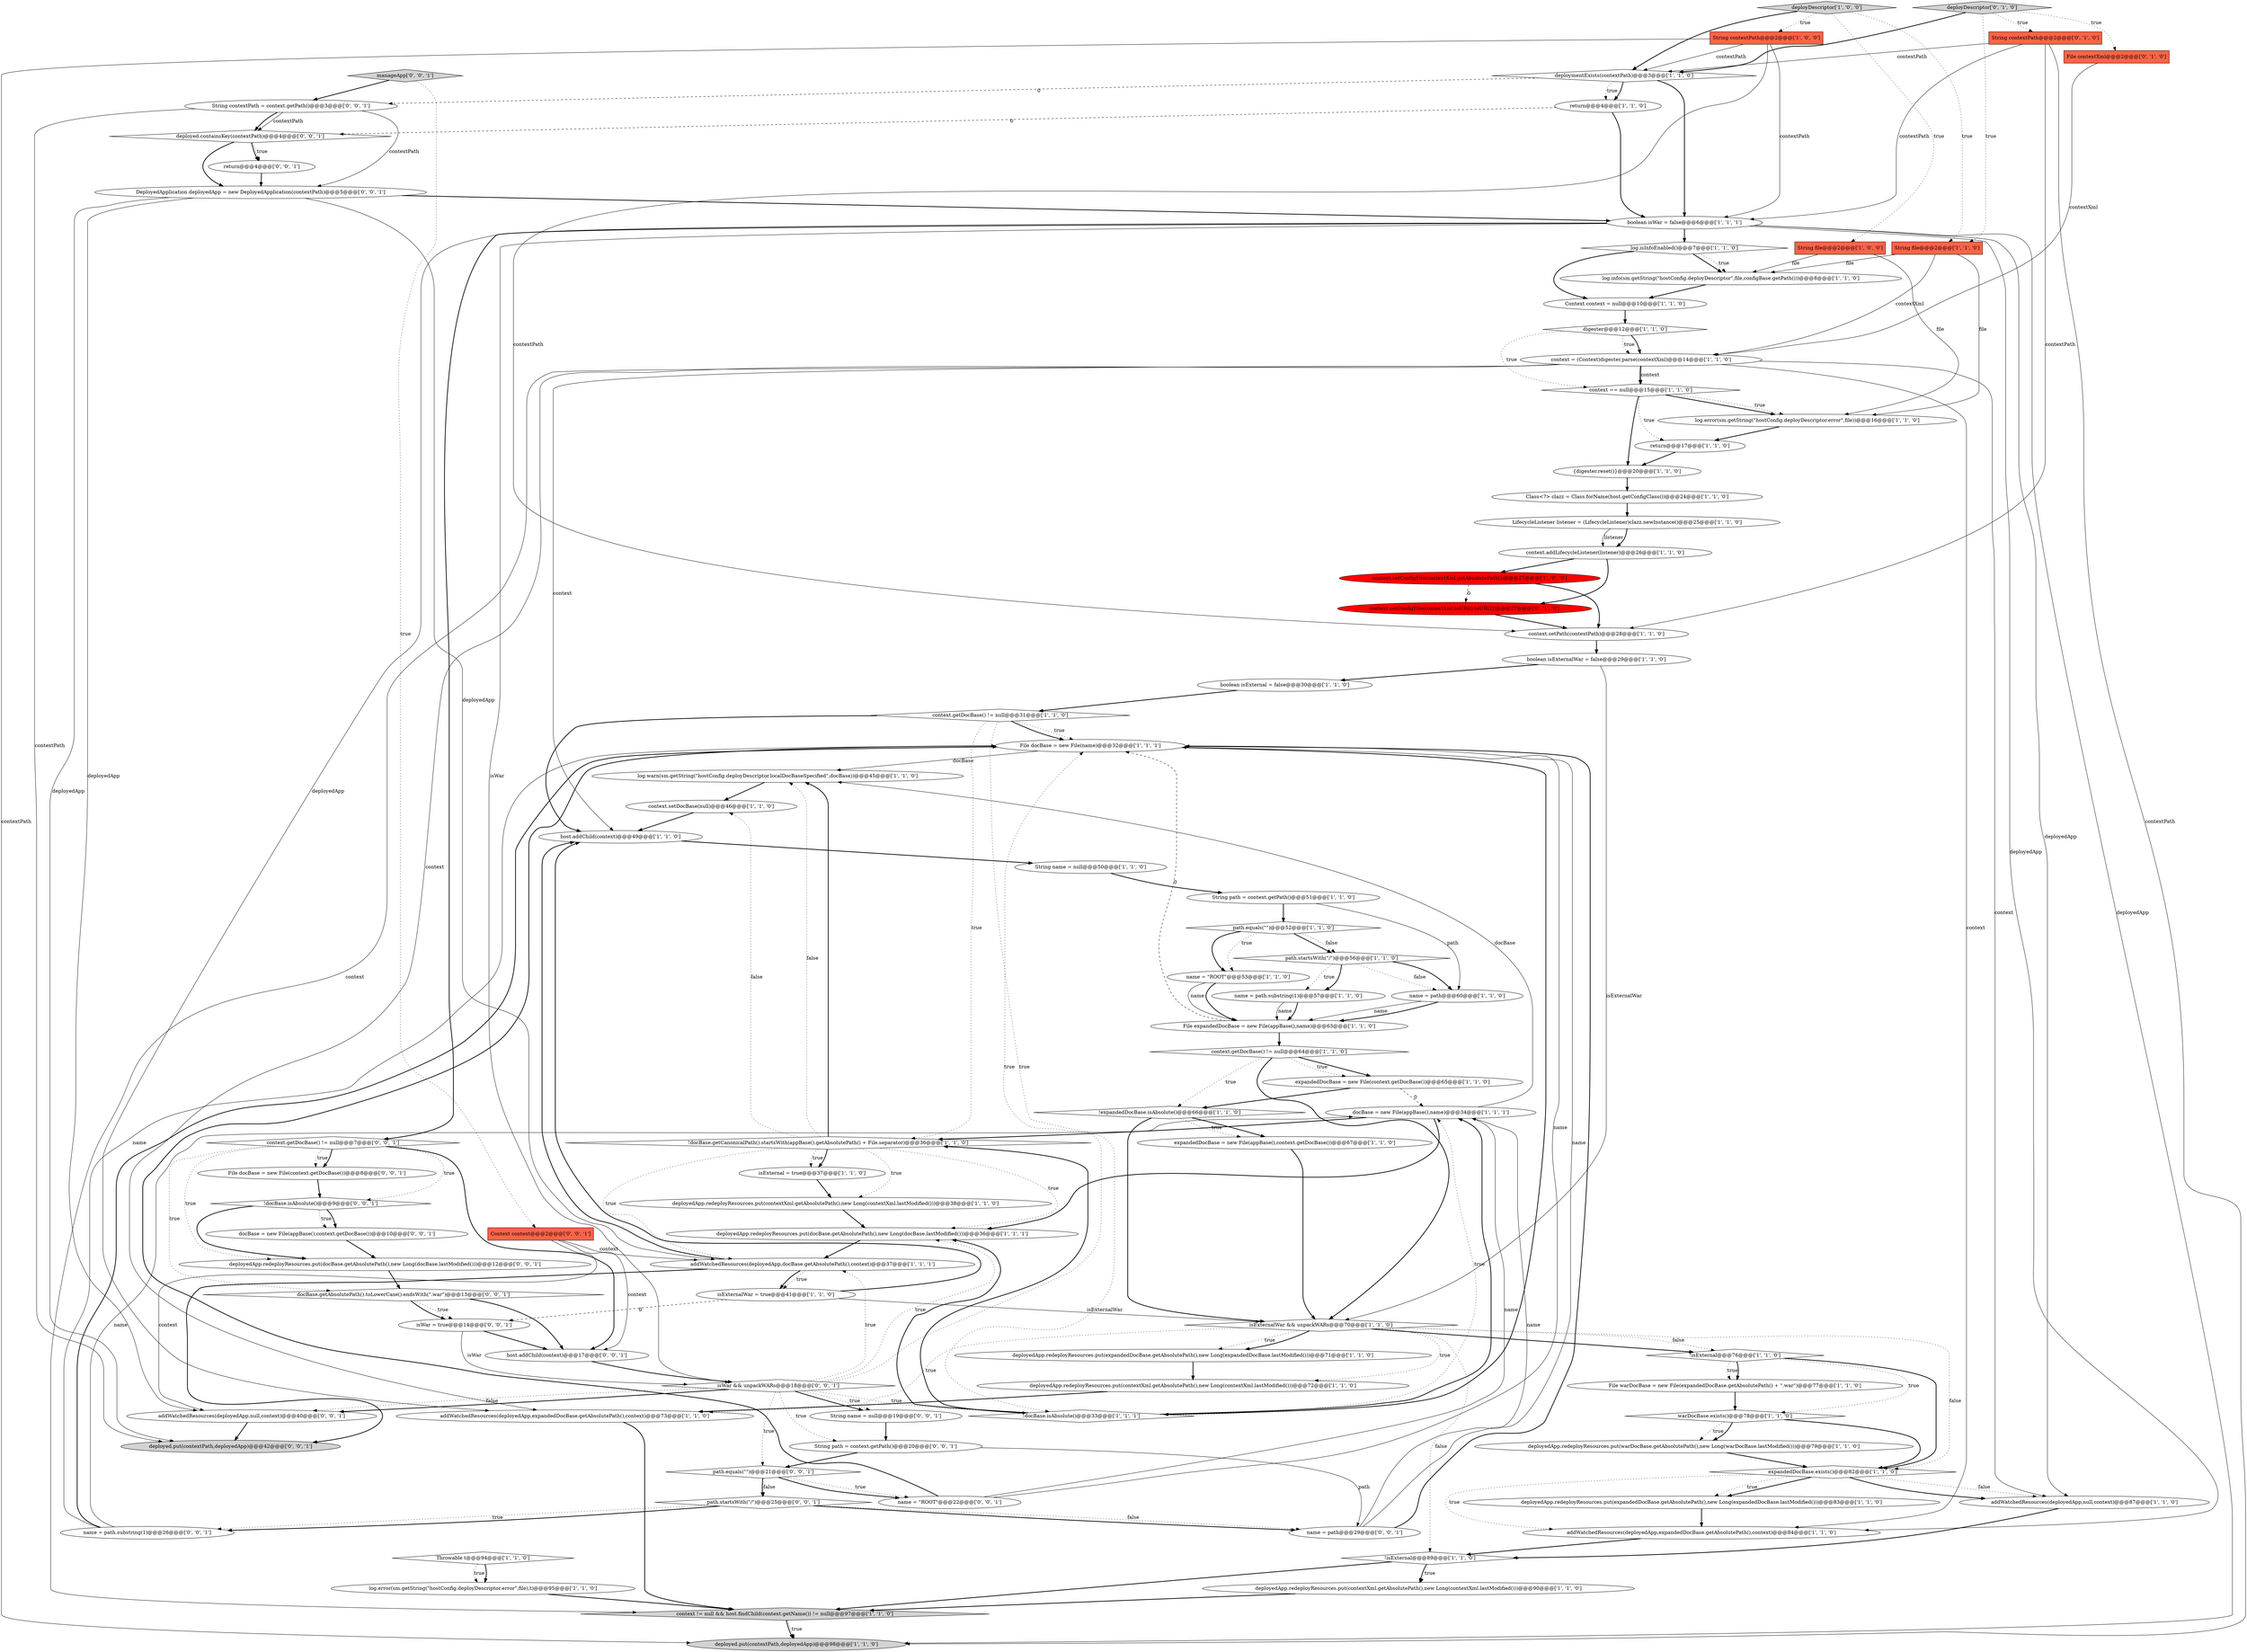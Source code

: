 digraph {
29 [style = filled, label = "context.setPath(contextPath)@@@28@@@['1', '1', '0']", fillcolor = white, shape = ellipse image = "AAA0AAABBB1BBB"];
69 [style = filled, label = "context.setConfigFile(contextXml.toURI().toURL())@@@27@@@['0', '1', '0']", fillcolor = red, shape = ellipse image = "AAA1AAABBB2BBB"];
18 [style = filled, label = "warDocBase.exists()@@@78@@@['1', '1', '0']", fillcolor = white, shape = diamond image = "AAA0AAABBB1BBB"];
10 [style = filled, label = "context.setConfigFile(contextXml.getAbsolutePath())@@@27@@@['1', '0', '0']", fillcolor = red, shape = ellipse image = "AAA1AAABBB1BBB"];
40 [style = filled, label = "context.getDocBase() != null@@@31@@@['1', '1', '0']", fillcolor = white, shape = diamond image = "AAA0AAABBB1BBB"];
93 [style = filled, label = "name = path.substring(1)@@@26@@@['0', '0', '1']", fillcolor = white, shape = ellipse image = "AAA0AAABBB3BBB"];
39 [style = filled, label = "boolean isExternalWar = false@@@29@@@['1', '1', '0']", fillcolor = white, shape = ellipse image = "AAA0AAABBB1BBB"];
32 [style = filled, label = "deploymentExists(contextPath)@@@3@@@['1', '1', '0']", fillcolor = white, shape = diamond image = "AAA0AAABBB1BBB"];
46 [style = filled, label = "expandedDocBase.exists()@@@82@@@['1', '1', '0']", fillcolor = white, shape = diamond image = "AAA0AAABBB1BBB"];
72 [style = filled, label = "isWar = true@@@14@@@['0', '0', '1']", fillcolor = white, shape = ellipse image = "AAA0AAABBB3BBB"];
55 [style = filled, label = "docBase = new File(appBase(),name)@@@34@@@['1', '1', '1']", fillcolor = white, shape = ellipse image = "AAA0AAABBB1BBB"];
15 [style = filled, label = "!isExternal@@@76@@@['1', '1', '0']", fillcolor = white, shape = diamond image = "AAA0AAABBB1BBB"];
20 [style = filled, label = "File docBase = new File(name)@@@32@@@['1', '1', '1']", fillcolor = white, shape = ellipse image = "AAA0AAABBB1BBB"];
8 [style = filled, label = "File expandedDocBase = new File(appBase(),name)@@@63@@@['1', '1', '0']", fillcolor = white, shape = ellipse image = "AAA0AAABBB1BBB"];
82 [style = filled, label = "deployed.put(contextPath,deployedApp)@@@42@@@['0', '0', '1']", fillcolor = lightgray, shape = ellipse image = "AAA0AAABBB3BBB"];
35 [style = filled, label = "String file@@@2@@@['1', '0', '0']", fillcolor = tomato, shape = box image = "AAA0AAABBB1BBB"];
80 [style = filled, label = "return@@@4@@@['0', '0', '1']", fillcolor = white, shape = ellipse image = "AAA0AAABBB3BBB"];
11 [style = filled, label = "Throwable t@@@94@@@['1', '1', '0']", fillcolor = white, shape = diamond image = "AAA0AAABBB1BBB"];
23 [style = filled, label = "context.addLifecycleListener(listener)@@@26@@@['1', '1', '0']", fillcolor = white, shape = ellipse image = "AAA0AAABBB1BBB"];
71 [style = filled, label = "name = path@@@29@@@['0', '0', '1']", fillcolor = white, shape = ellipse image = "AAA0AAABBB3BBB"];
17 [style = filled, label = "isExternal = true@@@37@@@['1', '1', '0']", fillcolor = white, shape = ellipse image = "AAA0AAABBB1BBB"];
30 [style = filled, label = "context == null@@@15@@@['1', '1', '0']", fillcolor = white, shape = diamond image = "AAA0AAABBB1BBB"];
76 [style = filled, label = "DeployedApplication deployedApp = new DeployedApplication(contextPath)@@@5@@@['0', '0', '1']", fillcolor = white, shape = ellipse image = "AAA0AAABBB3BBB"];
65 [style = filled, label = "deployedApp.redeployResources.put(contextXml.getAbsolutePath(),new Long(contextXml.lastModified()))@@@90@@@['1', '1', '0']", fillcolor = white, shape = ellipse image = "AAA0AAABBB1BBB"];
61 [style = filled, label = "addWatchedResources(deployedApp,expandedDocBase.getAbsolutePath(),context)@@@73@@@['1', '1', '0']", fillcolor = white, shape = ellipse image = "AAA0AAABBB1BBB"];
3 [style = filled, label = "expandedDocBase = new File(context.getDocBase())@@@65@@@['1', '1', '0']", fillcolor = white, shape = ellipse image = "AAA0AAABBB1BBB"];
62 [style = filled, label = "!isExternal@@@89@@@['1', '1', '0']", fillcolor = white, shape = diamond image = "AAA0AAABBB1BBB"];
12 [style = filled, label = "deployedApp.redeployResources.put(contextXml.getAbsolutePath(),new Long(contextXml.lastModified()))@@@72@@@['1', '1', '0']", fillcolor = white, shape = ellipse image = "AAA0AAABBB1BBB"];
50 [style = filled, label = "String name = null@@@50@@@['1', '1', '0']", fillcolor = white, shape = ellipse image = "AAA0AAABBB1BBB"];
49 [style = filled, label = "deployDescriptor['1', '0', '0']", fillcolor = lightgray, shape = diamond image = "AAA0AAABBB1BBB"];
5 [style = filled, label = "context = (Context)digester.parse(contextXml)@@@14@@@['1', '1', '0']", fillcolor = white, shape = ellipse image = "AAA0AAABBB1BBB"];
77 [style = filled, label = "String name = null@@@19@@@['0', '0', '1']", fillcolor = white, shape = ellipse image = "AAA0AAABBB3BBB"];
86 [style = filled, label = "addWatchedResources(deployedApp,null,context)@@@40@@@['0', '0', '1']", fillcolor = white, shape = ellipse image = "AAA0AAABBB3BBB"];
66 [style = filled, label = "String contextPath@@@2@@@['0', '1', '0']", fillcolor = tomato, shape = box image = "AAA0AAABBB2BBB"];
84 [style = filled, label = "String path = context.getPath()@@@20@@@['0', '0', '1']", fillcolor = white, shape = ellipse image = "AAA0AAABBB3BBB"];
9 [style = filled, label = "return@@@17@@@['1', '1', '0']", fillcolor = white, shape = ellipse image = "AAA0AAABBB1BBB"];
13 [style = filled, label = "deployedApp.redeployResources.put(contextXml.getAbsolutePath(),new Long(contextXml.lastModified()))@@@38@@@['1', '1', '0']", fillcolor = white, shape = ellipse image = "AAA0AAABBB1BBB"];
28 [style = filled, label = "deployedApp.redeployResources.put(expandedDocBase.getAbsolutePath(),new Long(expandedDocBase.lastModified()))@@@71@@@['1', '1', '0']", fillcolor = white, shape = ellipse image = "AAA0AAABBB1BBB"];
31 [style = filled, label = "path.equals(\"\")@@@52@@@['1', '1', '0']", fillcolor = white, shape = diamond image = "AAA0AAABBB1BBB"];
75 [style = filled, label = "String contextPath = context.getPath()@@@3@@@['0', '0', '1']", fillcolor = white, shape = ellipse image = "AAA0AAABBB3BBB"];
74 [style = filled, label = "Context context@@@2@@@['0', '0', '1']", fillcolor = tomato, shape = box image = "AAA0AAABBB3BBB"];
45 [style = filled, label = "!docBase.getCanonicalPath().startsWith(appBase().getAbsolutePath() + File.separator)@@@36@@@['1', '1', '0']", fillcolor = white, shape = diamond image = "AAA0AAABBB1BBB"];
42 [style = filled, label = "log.error(sm.getString(\"hostConfig.deployDescriptor.error\",file))@@@16@@@['1', '1', '0']", fillcolor = white, shape = ellipse image = "AAA0AAABBB1BBB"];
52 [style = filled, label = "log.warn(sm.getString(\"hostConfig.deployDescriptor.localDocBaseSpecified\",docBase))@@@45@@@['1', '1', '0']", fillcolor = white, shape = ellipse image = "AAA0AAABBB1BBB"];
2 [style = filled, label = "String contextPath@@@2@@@['1', '0', '0']", fillcolor = tomato, shape = box image = "AAA0AAABBB1BBB"];
22 [style = filled, label = "Context context = null@@@10@@@['1', '1', '0']", fillcolor = white, shape = ellipse image = "AAA0AAABBB1BBB"];
21 [style = filled, label = "addWatchedResources(deployedApp,null,context)@@@87@@@['1', '1', '0']", fillcolor = white, shape = ellipse image = "AAA0AAABBB1BBB"];
26 [style = filled, label = "return@@@4@@@['1', '1', '0']", fillcolor = white, shape = ellipse image = "AAA0AAABBB1BBB"];
92 [style = filled, label = "docBase.getAbsolutePath().toLowerCase().endsWith(\".war\")@@@13@@@['0', '0', '1']", fillcolor = white, shape = diamond image = "AAA0AAABBB3BBB"];
16 [style = filled, label = "context != null && host.findChild(context.getName()) != null@@@97@@@['1', '1', '0']", fillcolor = lightgray, shape = diamond image = "AAA0AAABBB1BBB"];
36 [style = filled, label = "addWatchedResources(deployedApp,expandedDocBase.getAbsolutePath(),context)@@@84@@@['1', '1', '0']", fillcolor = white, shape = ellipse image = "AAA0AAABBB1BBB"];
59 [style = filled, label = "deployedApp.redeployResources.put(expandedDocBase.getAbsolutePath(),new Long(expandedDocBase.lastModified()))@@@83@@@['1', '1', '0']", fillcolor = white, shape = ellipse image = "AAA0AAABBB1BBB"];
43 [style = filled, label = "name = path.substring(1)@@@57@@@['1', '1', '0']", fillcolor = white, shape = ellipse image = "AAA0AAABBB1BBB"];
27 [style = filled, label = "context.setDocBase(null)@@@46@@@['1', '1', '0']", fillcolor = white, shape = ellipse image = "AAA0AAABBB1BBB"];
63 [style = filled, label = "host.addChild(context)@@@49@@@['1', '1', '0']", fillcolor = white, shape = ellipse image = "AAA0AAABBB1BBB"];
19 [style = filled, label = "context.getDocBase() != null@@@64@@@['1', '1', '0']", fillcolor = white, shape = diamond image = "AAA0AAABBB1BBB"];
70 [style = filled, label = "manageApp['0', '0', '1']", fillcolor = lightgray, shape = diamond image = "AAA0AAABBB3BBB"];
90 [style = filled, label = "deployedApp.redeployResources.put(docBase.getAbsolutePath(),new Long(docBase.lastModified()))@@@12@@@['0', '0', '1']", fillcolor = white, shape = ellipse image = "AAA0AAABBB3BBB"];
57 [style = filled, label = "name = path@@@60@@@['1', '1', '0']", fillcolor = white, shape = ellipse image = "AAA0AAABBB1BBB"];
88 [style = filled, label = "context.getDocBase() != null@@@7@@@['0', '0', '1']", fillcolor = white, shape = diamond image = "AAA0AAABBB3BBB"];
14 [style = filled, label = "deployed.put(contextPath,deployedApp)@@@98@@@['1', '1', '0']", fillcolor = lightgray, shape = ellipse image = "AAA0AAABBB1BBB"];
54 [style = filled, label = "boolean isWar = false@@@6@@@['1', '1', '1']", fillcolor = white, shape = ellipse image = "AAA0AAABBB1BBB"];
41 [style = filled, label = "digester@@@12@@@['1', '1', '0']", fillcolor = white, shape = diamond image = "AAA0AAABBB1BBB"];
67 [style = filled, label = "deployDescriptor['0', '1', '0']", fillcolor = lightgray, shape = diamond image = "AAA0AAABBB2BBB"];
33 [style = filled, label = "boolean isExternal = false@@@30@@@['1', '1', '0']", fillcolor = white, shape = ellipse image = "AAA0AAABBB1BBB"];
68 [style = filled, label = "File contextXml@@@2@@@['0', '1', '0']", fillcolor = tomato, shape = box image = "AAA0AAABBB2BBB"];
73 [style = filled, label = "name = \"ROOT\"@@@22@@@['0', '0', '1']", fillcolor = white, shape = ellipse image = "AAA0AAABBB3BBB"];
58 [style = filled, label = "!docBase.isAbsolute()@@@33@@@['1', '1', '1']", fillcolor = white, shape = diamond image = "AAA0AAABBB1BBB"];
4 [style = filled, label = "log.isInfoEnabled()@@@7@@@['1', '1', '0']", fillcolor = white, shape = diamond image = "AAA0AAABBB1BBB"];
38 [style = filled, label = "Class<?> clazz = Class.forName(host.getConfigClass())@@@24@@@['1', '1', '0']", fillcolor = white, shape = ellipse image = "AAA0AAABBB1BBB"];
0 [style = filled, label = "!expandedDocBase.isAbsolute()@@@66@@@['1', '1', '0']", fillcolor = white, shape = diamond image = "AAA0AAABBB1BBB"];
60 [style = filled, label = "log.error(sm.getString(\"hostConfig.deployDescriptor.error\",file),t)@@@95@@@['1', '1', '0']", fillcolor = white, shape = ellipse image = "AAA0AAABBB1BBB"];
64 [style = filled, label = "{digester.reset()}@@@20@@@['1', '1', '0']", fillcolor = white, shape = ellipse image = "AAA0AAABBB1BBB"];
6 [style = filled, label = "String path = context.getPath()@@@51@@@['1', '1', '0']", fillcolor = white, shape = ellipse image = "AAA0AAABBB1BBB"];
85 [style = filled, label = "docBase = new File(appBase(),context.getDocBase())@@@10@@@['0', '0', '1']", fillcolor = white, shape = ellipse image = "AAA0AAABBB3BBB"];
37 [style = filled, label = "expandedDocBase = new File(appBase(),context.getDocBase())@@@67@@@['1', '1', '0']", fillcolor = white, shape = ellipse image = "AAA0AAABBB1BBB"];
34 [style = filled, label = "isExternalWar = true@@@41@@@['1', '1', '0']", fillcolor = white, shape = ellipse image = "AAA0AAABBB1BBB"];
24 [style = filled, label = "name = \"ROOT\"@@@53@@@['1', '1', '0']", fillcolor = white, shape = ellipse image = "AAA0AAABBB1BBB"];
78 [style = filled, label = "path.equals(\"\")@@@21@@@['0', '0', '1']", fillcolor = white, shape = diamond image = "AAA0AAABBB3BBB"];
7 [style = filled, label = "addWatchedResources(deployedApp,docBase.getAbsolutePath(),context)@@@37@@@['1', '1', '1']", fillcolor = white, shape = ellipse image = "AAA0AAABBB1BBB"];
48 [style = filled, label = "isExternalWar && unpackWARs@@@70@@@['1', '1', '0']", fillcolor = white, shape = diamond image = "AAA0AAABBB1BBB"];
83 [style = filled, label = "host.addChild(context)@@@17@@@['0', '0', '1']", fillcolor = white, shape = ellipse image = "AAA0AAABBB3BBB"];
56 [style = filled, label = "deployedApp.redeployResources.put(warDocBase.getAbsolutePath(),new Long(warDocBase.lastModified()))@@@79@@@['1', '1', '0']", fillcolor = white, shape = ellipse image = "AAA0AAABBB1BBB"];
25 [style = filled, label = "deployedApp.redeployResources.put(docBase.getAbsolutePath(),new Long(docBase.lastModified()))@@@36@@@['1', '1', '1']", fillcolor = white, shape = ellipse image = "AAA0AAABBB1BBB"];
1 [style = filled, label = "path.startsWith(\"/\")@@@56@@@['1', '1', '0']", fillcolor = white, shape = diamond image = "AAA0AAABBB1BBB"];
89 [style = filled, label = "!docBase.isAbsolute()@@@9@@@['0', '0', '1']", fillcolor = white, shape = diamond image = "AAA0AAABBB3BBB"];
47 [style = filled, label = "String file@@@2@@@['1', '1', '0']", fillcolor = tomato, shape = box image = "AAA0AAABBB1BBB"];
53 [style = filled, label = "log.info(sm.getString(\"hostConfig.deployDescriptor\",file,configBase.getPath()))@@@8@@@['1', '1', '0']", fillcolor = white, shape = ellipse image = "AAA0AAABBB1BBB"];
87 [style = filled, label = "deployed.containsKey(contextPath)@@@4@@@['0', '0', '1']", fillcolor = white, shape = diamond image = "AAA0AAABBB3BBB"];
91 [style = filled, label = "File docBase = new File(context.getDocBase())@@@8@@@['0', '0', '1']", fillcolor = white, shape = ellipse image = "AAA0AAABBB3BBB"];
51 [style = filled, label = "LifecycleListener listener = (LifecycleListener)clazz.newInstance()@@@25@@@['1', '1', '0']", fillcolor = white, shape = ellipse image = "AAA0AAABBB1BBB"];
79 [style = filled, label = "path.startsWith(\"/\")@@@25@@@['0', '0', '1']", fillcolor = white, shape = diamond image = "AAA0AAABBB3BBB"];
44 [style = filled, label = "File warDocBase = new File(expandedDocBase.getAbsolutePath() + \".war\")@@@77@@@['1', '1', '0']", fillcolor = white, shape = ellipse image = "AAA0AAABBB1BBB"];
81 [style = filled, label = "isWar && unpackWARs@@@18@@@['0', '0', '1']", fillcolor = white, shape = diamond image = "AAA0AAABBB3BBB"];
41->5 [style = bold, label=""];
5->30 [style = solid, label="context"];
81->58 [style = dotted, label="true"];
88->92 [style = dotted, label="true"];
20->58 [style = bold, label=""];
52->27 [style = bold, label=""];
87->80 [style = dotted, label="true"];
48->12 [style = dotted, label="true"];
4->53 [style = bold, label=""];
93->20 [style = bold, label=""];
7->34 [style = dotted, label="true"];
74->86 [style = solid, label="context"];
38->51 [style = bold, label=""];
81->20 [style = dotted, label="true"];
88->89 [style = dotted, label="true"];
81->86 [style = dotted, label="false"];
42->9 [style = bold, label=""];
45->52 [style = dotted, label="false"];
81->78 [style = dotted, label="true"];
57->8 [style = bold, label=""];
71->20 [style = bold, label=""];
35->53 [style = solid, label="file"];
48->62 [style = dotted, label="false"];
6->57 [style = solid, label="path"];
66->14 [style = solid, label="contextPath"];
74->7 [style = solid, label="context"];
40->20 [style = bold, label=""];
45->7 [style = dotted, label="true"];
31->1 [style = bold, label=""];
4->53 [style = dotted, label="true"];
78->73 [style = dotted, label="true"];
11->60 [style = bold, label=""];
49->2 [style = dotted, label="true"];
51->23 [style = solid, label="listener"];
47->42 [style = solid, label="file"];
92->72 [style = dotted, label="true"];
46->21 [style = bold, label=""];
47->5 [style = solid, label="contextXml"];
55->52 [style = solid, label="docBase"];
65->16 [style = bold, label=""];
81->84 [style = dotted, label="true"];
81->7 [style = dotted, label="true"];
37->48 [style = bold, label=""];
62->65 [style = bold, label=""];
43->8 [style = bold, label=""];
40->63 [style = bold, label=""];
45->17 [style = dotted, label="true"];
18->46 [style = bold, label=""];
16->14 [style = bold, label=""];
66->32 [style = solid, label="contextPath"];
18->56 [style = dotted, label="true"];
63->50 [style = bold, label=""];
5->30 [style = bold, label=""];
45->17 [style = bold, label=""];
44->18 [style = bold, label=""];
89->85 [style = dotted, label="true"];
19->3 [style = bold, label=""];
26->87 [style = dashed, label="0"];
31->1 [style = dotted, label="false"];
46->59 [style = bold, label=""];
48->46 [style = dotted, label="false"];
88->83 [style = bold, label=""];
13->25 [style = bold, label=""];
54->81 [style = solid, label="isWar"];
9->64 [style = bold, label=""];
54->61 [style = solid, label="deployedApp"];
75->82 [style = solid, label="contextPath"];
51->23 [style = bold, label=""];
11->60 [style = dotted, label="true"];
29->39 [style = bold, label=""];
60->16 [style = bold, label=""];
10->69 [style = dashed, label="0"];
30->42 [style = bold, label=""];
15->18 [style = dotted, label="true"];
89->85 [style = bold, label=""];
85->90 [style = bold, label=""];
22->41 [style = bold, label=""];
81->77 [style = bold, label=""];
1->43 [style = dotted, label="true"];
48->28 [style = dotted, label="true"];
56->46 [style = bold, label=""];
84->78 [style = bold, label=""];
18->56 [style = bold, label=""];
87->76 [style = bold, label=""];
47->53 [style = solid, label="file"];
67->47 [style = dotted, label="true"];
1->57 [style = dotted, label="false"];
40->20 [style = dotted, label="true"];
25->7 [style = bold, label=""];
73->55 [style = solid, label="name"];
32->26 [style = bold, label=""];
76->82 [style = solid, label="deployedApp"];
3->0 [style = bold, label=""];
88->90 [style = dotted, label="true"];
76->54 [style = bold, label=""];
41->5 [style = dotted, label="true"];
49->32 [style = bold, label=""];
3->55 [style = dashed, label="0"];
36->62 [style = bold, label=""];
49->47 [style = dotted, label="true"];
55->25 [style = bold, label=""];
83->81 [style = bold, label=""];
58->25 [style = bold, label=""];
19->3 [style = dotted, label="true"];
19->0 [style = dotted, label="true"];
20->52 [style = solid, label="docBase"];
64->38 [style = bold, label=""];
70->75 [style = bold, label=""];
35->42 [style = solid, label="file"];
76->86 [style = solid, label="deployedApp"];
16->14 [style = dotted, label="true"];
0->37 [style = dotted, label="true"];
2->32 [style = solid, label="contextPath"];
68->5 [style = solid, label="contextXml"];
0->48 [style = bold, label=""];
23->10 [style = bold, label=""];
30->9 [style = dotted, label="true"];
80->76 [style = bold, label=""];
7->82 [style = bold, label=""];
43->8 [style = solid, label="name"];
24->8 [style = bold, label=""];
48->28 [style = bold, label=""];
58->55 [style = dotted, label="true"];
78->73 [style = bold, label=""];
32->75 [style = dashed, label="0"];
45->52 [style = bold, label=""];
7->63 [style = bold, label=""];
4->22 [style = bold, label=""];
54->88 [style = bold, label=""];
84->71 [style = solid, label="path"];
90->92 [style = bold, label=""];
2->14 [style = solid, label="contextPath"];
41->30 [style = dotted, label="true"];
72->81 [style = solid, label="isWar"];
30->42 [style = dotted, label="true"];
91->89 [style = bold, label=""];
71->20 [style = solid, label="name"];
45->27 [style = dotted, label="false"];
39->48 [style = solid, label="isExternalWar"];
46->21 [style = dotted, label="false"];
31->24 [style = bold, label=""];
15->44 [style = dotted, label="true"];
78->79 [style = bold, label=""];
78->79 [style = dotted, label="false"];
75->87 [style = solid, label="contextPath"];
48->15 [style = dotted, label="false"];
15->44 [style = bold, label=""];
21->62 [style = bold, label=""];
28->12 [style = bold, label=""];
5->61 [style = solid, label="context"];
62->65 [style = dotted, label="true"];
67->66 [style = dotted, label="true"];
39->33 [style = bold, label=""];
92->83 [style = bold, label=""];
66->29 [style = solid, label="contextPath"];
62->16 [style = bold, label=""];
45->13 [style = dotted, label="true"];
2->29 [style = solid, label="contextPath"];
30->64 [style = bold, label=""];
86->82 [style = bold, label=""];
26->54 [style = bold, label=""];
1->57 [style = bold, label=""];
46->59 [style = dotted, label="true"];
81->86 [style = bold, label=""];
67->32 [style = bold, label=""];
17->13 [style = bold, label=""];
76->7 [style = solid, label="deployedApp"];
79->71 [style = bold, label=""];
75->76 [style = solid, label="contextPath"];
40->58 [style = dotted, label="true"];
81->25 [style = dotted, label="true"];
46->36 [style = dotted, label="true"];
93->20 [style = solid, label="name"];
5->16 [style = solid, label="context"];
50->6 [style = bold, label=""];
93->55 [style = solid, label="name"];
88->91 [style = dotted, label="true"];
19->48 [style = bold, label=""];
0->37 [style = bold, label=""];
61->16 [style = bold, label=""];
54->14 [style = solid, label="deployedApp"];
79->93 [style = dotted, label="true"];
71->55 [style = solid, label="name"];
72->83 [style = bold, label=""];
8->19 [style = bold, label=""];
34->48 [style = solid, label="isExternalWar"];
1->43 [style = bold, label=""];
8->20 [style = dashed, label="0"];
54->21 [style = solid, label="deployedApp"];
2->54 [style = solid, label="contextPath"];
27->63 [style = bold, label=""];
53->22 [style = bold, label=""];
48->61 [style = dotted, label="true"];
58->55 [style = bold, label=""];
73->20 [style = bold, label=""];
54->4 [style = bold, label=""];
73->20 [style = solid, label="name"];
75->87 [style = bold, label=""];
5->63 [style = solid, label="context"];
54->36 [style = solid, label="deployedApp"];
5->21 [style = solid, label="context"];
12->61 [style = bold, label=""];
7->34 [style = bold, label=""];
49->35 [style = dotted, label="true"];
5->36 [style = solid, label="context"];
33->40 [style = bold, label=""];
6->31 [style = bold, label=""];
74->83 [style = solid, label="context"];
79->71 [style = dotted, label="false"];
10->29 [style = bold, label=""];
92->72 [style = bold, label=""];
45->25 [style = dotted, label="true"];
58->45 [style = bold, label=""];
70->74 [style = dotted, label="true"];
48->15 [style = bold, label=""];
23->69 [style = bold, label=""];
87->80 [style = bold, label=""];
57->8 [style = solid, label="name"];
59->36 [style = bold, label=""];
15->46 [style = bold, label=""];
88->91 [style = bold, label=""];
89->90 [style = bold, label=""];
81->77 [style = dotted, label="true"];
32->26 [style = dotted, label="true"];
31->24 [style = dotted, label="true"];
66->54 [style = solid, label="contextPath"];
32->54 [style = bold, label=""];
40->45 [style = dotted, label="true"];
77->84 [style = bold, label=""];
79->93 [style = bold, label=""];
69->29 [style = bold, label=""];
55->45 [style = bold, label=""];
34->72 [style = dashed, label="0"];
24->8 [style = solid, label="name"];
67->68 [style = dotted, label="true"];
34->63 [style = bold, label=""];
}
